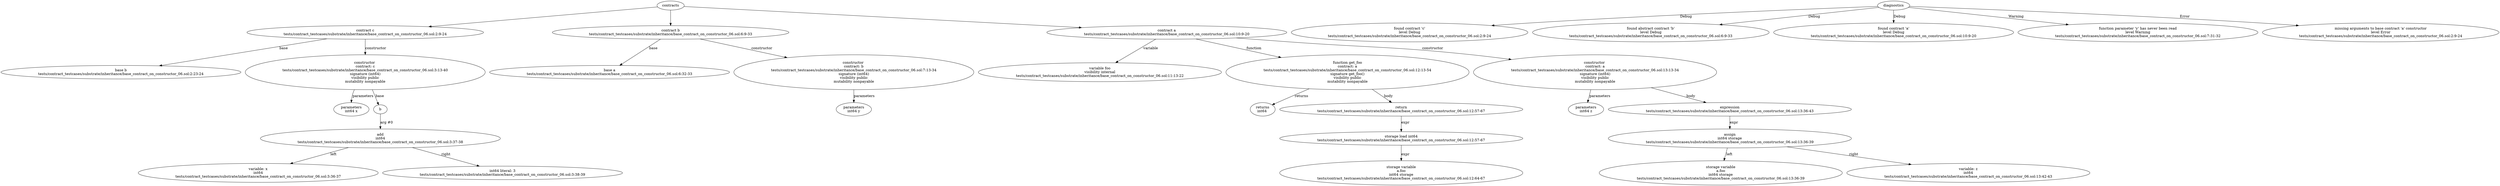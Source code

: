 strict digraph "tests/contract_testcases/substrate/inheritance/base_contract_on_constructor_06.sol" {
	contract [label="contract c\ntests/contract_testcases/substrate/inheritance/base_contract_on_constructor_06.sol:2:9-24"]
	base [label="base b\ntests/contract_testcases/substrate/inheritance/base_contract_on_constructor_06.sol:2:23-24"]
	node_3 [label="constructor \ncontract: c\ntests/contract_testcases/substrate/inheritance/base_contract_on_constructor_06.sol:3:13-40\nsignature (int64)\nvisibility public\nmutability nonpayable"]
	parameters [label="parameters\nint64 x"]
	b [label="b"]
	add [label="add\nint64\ntests/contract_testcases/substrate/inheritance/base_contract_on_constructor_06.sol:3:37-38"]
	variable [label="variable: x\nint64\ntests/contract_testcases/substrate/inheritance/base_contract_on_constructor_06.sol:3:36-37"]
	number_literal [label="int64 literal: 3\ntests/contract_testcases/substrate/inheritance/base_contract_on_constructor_06.sol:3:38-39"]
	contract_9 [label="contract b\ntests/contract_testcases/substrate/inheritance/base_contract_on_constructor_06.sol:6:9-33"]
	base_10 [label="base a\ntests/contract_testcases/substrate/inheritance/base_contract_on_constructor_06.sol:6:32-33"]
	node_11 [label="constructor \ncontract: b\ntests/contract_testcases/substrate/inheritance/base_contract_on_constructor_06.sol:7:13-34\nsignature (int64)\nvisibility public\nmutability nonpayable"]
	parameters_12 [label="parameters\nint64 y"]
	contract_13 [label="contract a\ntests/contract_testcases/substrate/inheritance/base_contract_on_constructor_06.sol:10:9-20"]
	var [label="variable foo\nvisibility internal\ntests/contract_testcases/substrate/inheritance/base_contract_on_constructor_06.sol:11:13-22"]
	get_foo [label="function get_foo\ncontract: a\ntests/contract_testcases/substrate/inheritance/base_contract_on_constructor_06.sol:12:13-54\nsignature get_foo()\nvisibility public\nmutability nonpayable"]
	returns [label="returns\nint64 "]
	return [label="return\ntests/contract_testcases/substrate/inheritance/base_contract_on_constructor_06.sol:12:57-67"]
	storage_load [label="storage load int64\ntests/contract_testcases/substrate/inheritance/base_contract_on_constructor_06.sol:12:57-67"]
	storage_var [label="storage variable\na.foo\nint64 storage\ntests/contract_testcases/substrate/inheritance/base_contract_on_constructor_06.sol:12:64-67"]
	node_20 [label="constructor \ncontract: a\ntests/contract_testcases/substrate/inheritance/base_contract_on_constructor_06.sol:13:13-34\nsignature (int64)\nvisibility public\nmutability nonpayable"]
	parameters_21 [label="parameters\nint64 z"]
	expr [label="expression\ntests/contract_testcases/substrate/inheritance/base_contract_on_constructor_06.sol:13:36-43"]
	assign [label="assign\nint64 storage\ntests/contract_testcases/substrate/inheritance/base_contract_on_constructor_06.sol:13:36-39"]
	storage_var_24 [label="storage variable\na.foo\nint64 storage\ntests/contract_testcases/substrate/inheritance/base_contract_on_constructor_06.sol:13:36-39"]
	variable_25 [label="variable: z\nint64\ntests/contract_testcases/substrate/inheritance/base_contract_on_constructor_06.sol:13:42-43"]
	diagnostic [label="found contract 'c'\nlevel Debug\ntests/contract_testcases/substrate/inheritance/base_contract_on_constructor_06.sol:2:9-24"]
	diagnostic_28 [label="found abstract contract 'b'\nlevel Debug\ntests/contract_testcases/substrate/inheritance/base_contract_on_constructor_06.sol:6:9-33"]
	diagnostic_29 [label="found contract 'a'\nlevel Debug\ntests/contract_testcases/substrate/inheritance/base_contract_on_constructor_06.sol:10:9-20"]
	diagnostic_30 [label="function parameter 'y' has never been read\nlevel Warning\ntests/contract_testcases/substrate/inheritance/base_contract_on_constructor_06.sol:7:31-32"]
	diagnostic_31 [label="missing arguments to base contract 'a' constructor\nlevel Error\ntests/contract_testcases/substrate/inheritance/base_contract_on_constructor_06.sol:2:9-24"]
	contracts -> contract
	contract -> base [label="base"]
	contract -> node_3 [label="constructor"]
	node_3 -> parameters [label="parameters"]
	node_3 -> b [label="base"]
	b -> add [label="arg #0"]
	add -> variable [label="left"]
	add -> number_literal [label="right"]
	contracts -> contract_9
	contract_9 -> base_10 [label="base"]
	contract_9 -> node_11 [label="constructor"]
	node_11 -> parameters_12 [label="parameters"]
	contracts -> contract_13
	contract_13 -> var [label="variable"]
	contract_13 -> get_foo [label="function"]
	get_foo -> returns [label="returns"]
	get_foo -> return [label="body"]
	return -> storage_load [label="expr"]
	storage_load -> storage_var [label="expr"]
	contract_13 -> node_20 [label="constructor"]
	node_20 -> parameters_21 [label="parameters"]
	node_20 -> expr [label="body"]
	expr -> assign [label="expr"]
	assign -> storage_var_24 [label="left"]
	assign -> variable_25 [label="right"]
	diagnostics -> diagnostic [label="Debug"]
	diagnostics -> diagnostic_28 [label="Debug"]
	diagnostics -> diagnostic_29 [label="Debug"]
	diagnostics -> diagnostic_30 [label="Warning"]
	diagnostics -> diagnostic_31 [label="Error"]
}

